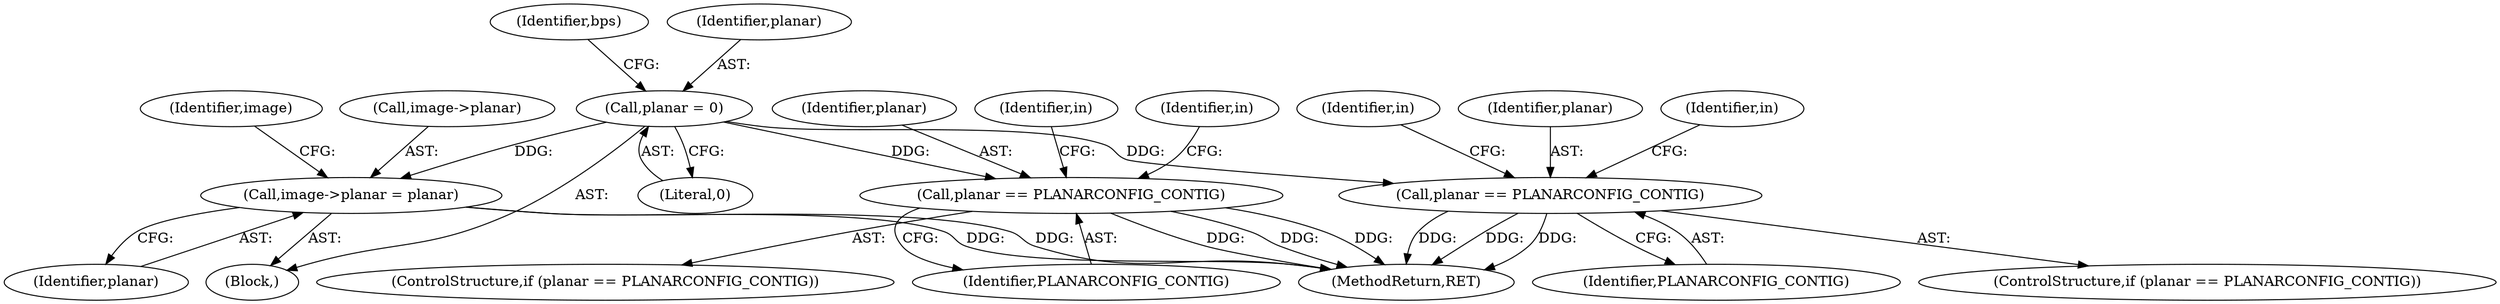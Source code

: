 digraph "1_libtiff_83a4b92815ea04969d494416eaae3d4c6b338e4a#diff-c8b4b355f9b5c06d585b23138e1c185f_5@del" {
"1000151" [label="(Call,planar = 0)"];
"1000434" [label="(Call,image->planar = planar)"];
"1001037" [label="(Call,planar == PLANARCONFIG_CONTIG)"];
"1001074" [label="(Call,planar == PLANARCONFIG_CONTIG)"];
"1000441" [label="(Identifier,image)"];
"1001076" [label="(Identifier,PLANARCONFIG_CONTIG)"];
"1000438" [label="(Identifier,planar)"];
"1001038" [label="(Identifier,planar)"];
"1001101" [label="(Identifier,in)"];
"1000435" [label="(Call,image->planar)"];
"1000132" [label="(Block,)"];
"1000153" [label="(Literal,0)"];
"1001074" [label="(Call,planar == PLANARCONFIG_CONTIG)"];
"1001058" [label="(Identifier,in)"];
"1001073" [label="(ControlStructure,if (planar == PLANARCONFIG_CONTIG))"];
"1001036" [label="(ControlStructure,if (planar == PLANARCONFIG_CONTIG))"];
"1000151" [label="(Call,planar = 0)"];
"1000434" [label="(Call,image->planar = planar)"];
"1001037" [label="(Call,planar == PLANARCONFIG_CONTIG)"];
"1000156" [label="(Identifier,bps)"];
"1001187" [label="(MethodReturn,RET)"];
"1001044" [label="(Identifier,in)"];
"1000152" [label="(Identifier,planar)"];
"1001075" [label="(Identifier,planar)"];
"1001039" [label="(Identifier,PLANARCONFIG_CONTIG)"];
"1001081" [label="(Identifier,in)"];
"1000151" -> "1000132"  [label="AST: "];
"1000151" -> "1000153"  [label="CFG: "];
"1000152" -> "1000151"  [label="AST: "];
"1000153" -> "1000151"  [label="AST: "];
"1000156" -> "1000151"  [label="CFG: "];
"1000151" -> "1000434"  [label="DDG: "];
"1000151" -> "1001037"  [label="DDG: "];
"1000151" -> "1001074"  [label="DDG: "];
"1000434" -> "1000132"  [label="AST: "];
"1000434" -> "1000438"  [label="CFG: "];
"1000435" -> "1000434"  [label="AST: "];
"1000438" -> "1000434"  [label="AST: "];
"1000441" -> "1000434"  [label="CFG: "];
"1000434" -> "1001187"  [label="DDG: "];
"1000434" -> "1001187"  [label="DDG: "];
"1001037" -> "1001036"  [label="AST: "];
"1001037" -> "1001039"  [label="CFG: "];
"1001038" -> "1001037"  [label="AST: "];
"1001039" -> "1001037"  [label="AST: "];
"1001044" -> "1001037"  [label="CFG: "];
"1001058" -> "1001037"  [label="CFG: "];
"1001037" -> "1001187"  [label="DDG: "];
"1001037" -> "1001187"  [label="DDG: "];
"1001037" -> "1001187"  [label="DDG: "];
"1001074" -> "1001073"  [label="AST: "];
"1001074" -> "1001076"  [label="CFG: "];
"1001075" -> "1001074"  [label="AST: "];
"1001076" -> "1001074"  [label="AST: "];
"1001081" -> "1001074"  [label="CFG: "];
"1001101" -> "1001074"  [label="CFG: "];
"1001074" -> "1001187"  [label="DDG: "];
"1001074" -> "1001187"  [label="DDG: "];
"1001074" -> "1001187"  [label="DDG: "];
}
